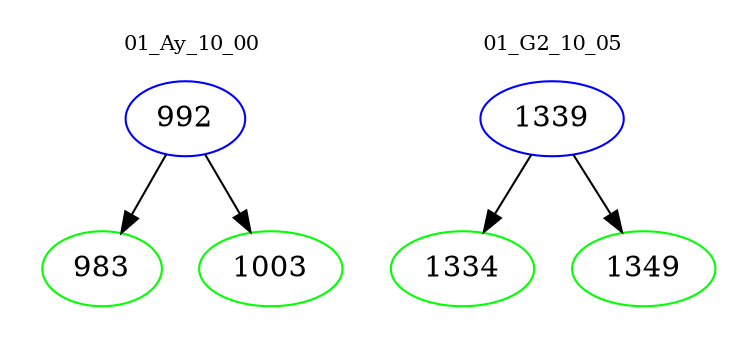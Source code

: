 digraph{
subgraph cluster_0 {
color = white
label = "01_Ay_10_00";
fontsize=10;
T0_992 [label="992", color="blue"]
T0_992 -> T0_983 [color="black"]
T0_983 [label="983", color="green"]
T0_992 -> T0_1003 [color="black"]
T0_1003 [label="1003", color="green"]
}
subgraph cluster_1 {
color = white
label = "01_G2_10_05";
fontsize=10;
T1_1339 [label="1339", color="blue"]
T1_1339 -> T1_1334 [color="black"]
T1_1334 [label="1334", color="green"]
T1_1339 -> T1_1349 [color="black"]
T1_1349 [label="1349", color="green"]
}
}
